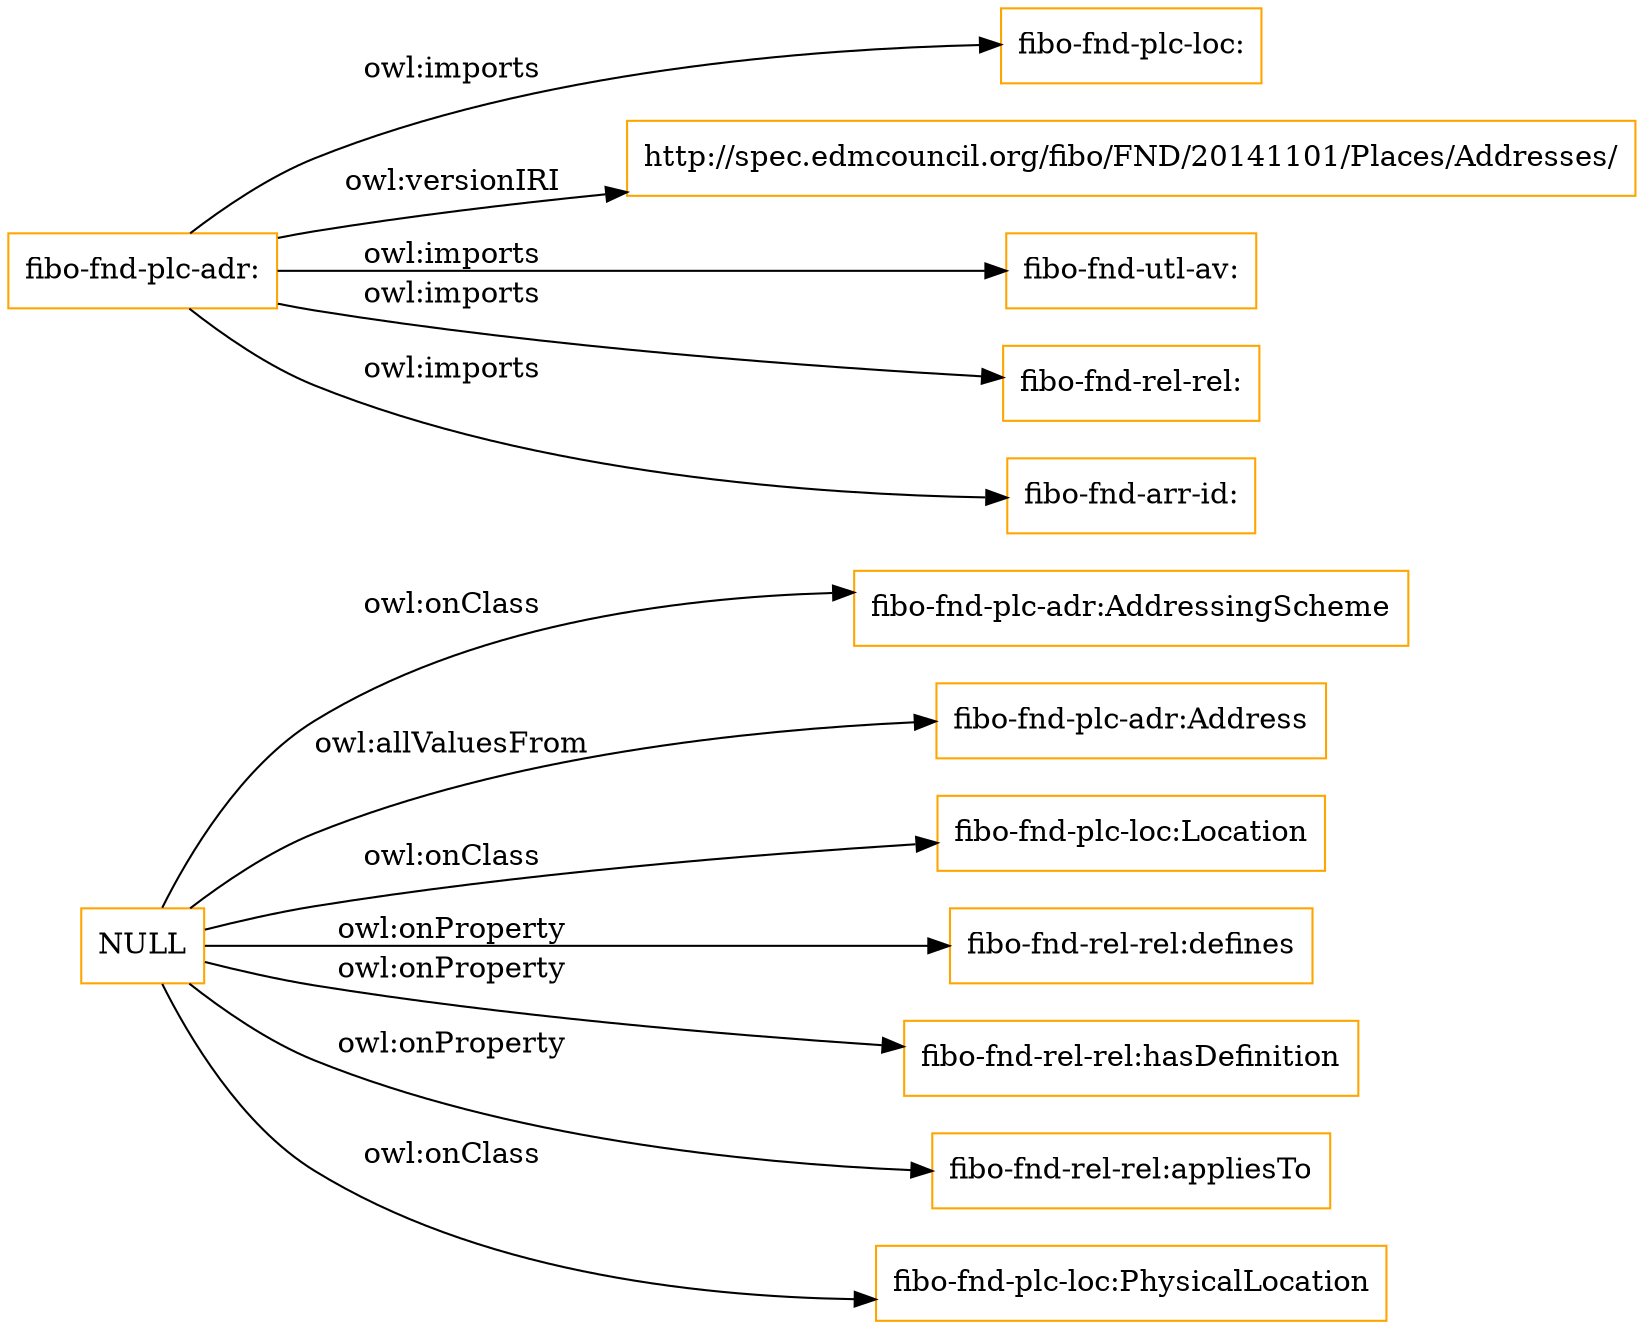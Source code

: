 digraph ar2dtool_diagram { 
rankdir=LR;
size="1501"
node [shape = rectangle, color="orange"]; "fibo-fnd-plc-adr:AddressingScheme" "fibo-fnd-plc-adr:Address" ; /*classes style*/
	"NULL" -> "fibo-fnd-plc-loc:Location" [ label = "owl:onClass" ];
	"NULL" -> "fibo-fnd-rel-rel:defines" [ label = "owl:onProperty" ];
	"NULL" -> "fibo-fnd-plc-adr:Address" [ label = "owl:allValuesFrom" ];
	"NULL" -> "fibo-fnd-rel-rel:hasDefinition" [ label = "owl:onProperty" ];
	"NULL" -> "fibo-fnd-plc-adr:AddressingScheme" [ label = "owl:onClass" ];
	"NULL" -> "fibo-fnd-rel-rel:appliesTo" [ label = "owl:onProperty" ];
	"NULL" -> "fibo-fnd-plc-loc:PhysicalLocation" [ label = "owl:onClass" ];
	"fibo-fnd-plc-adr:" -> "fibo-fnd-plc-loc:" [ label = "owl:imports" ];
	"fibo-fnd-plc-adr:" -> "http://spec.edmcouncil.org/fibo/FND/20141101/Places/Addresses/" [ label = "owl:versionIRI" ];
	"fibo-fnd-plc-adr:" -> "fibo-fnd-utl-av:" [ label = "owl:imports" ];
	"fibo-fnd-plc-adr:" -> "fibo-fnd-rel-rel:" [ label = "owl:imports" ];
	"fibo-fnd-plc-adr:" -> "fibo-fnd-arr-id:" [ label = "owl:imports" ];

}
